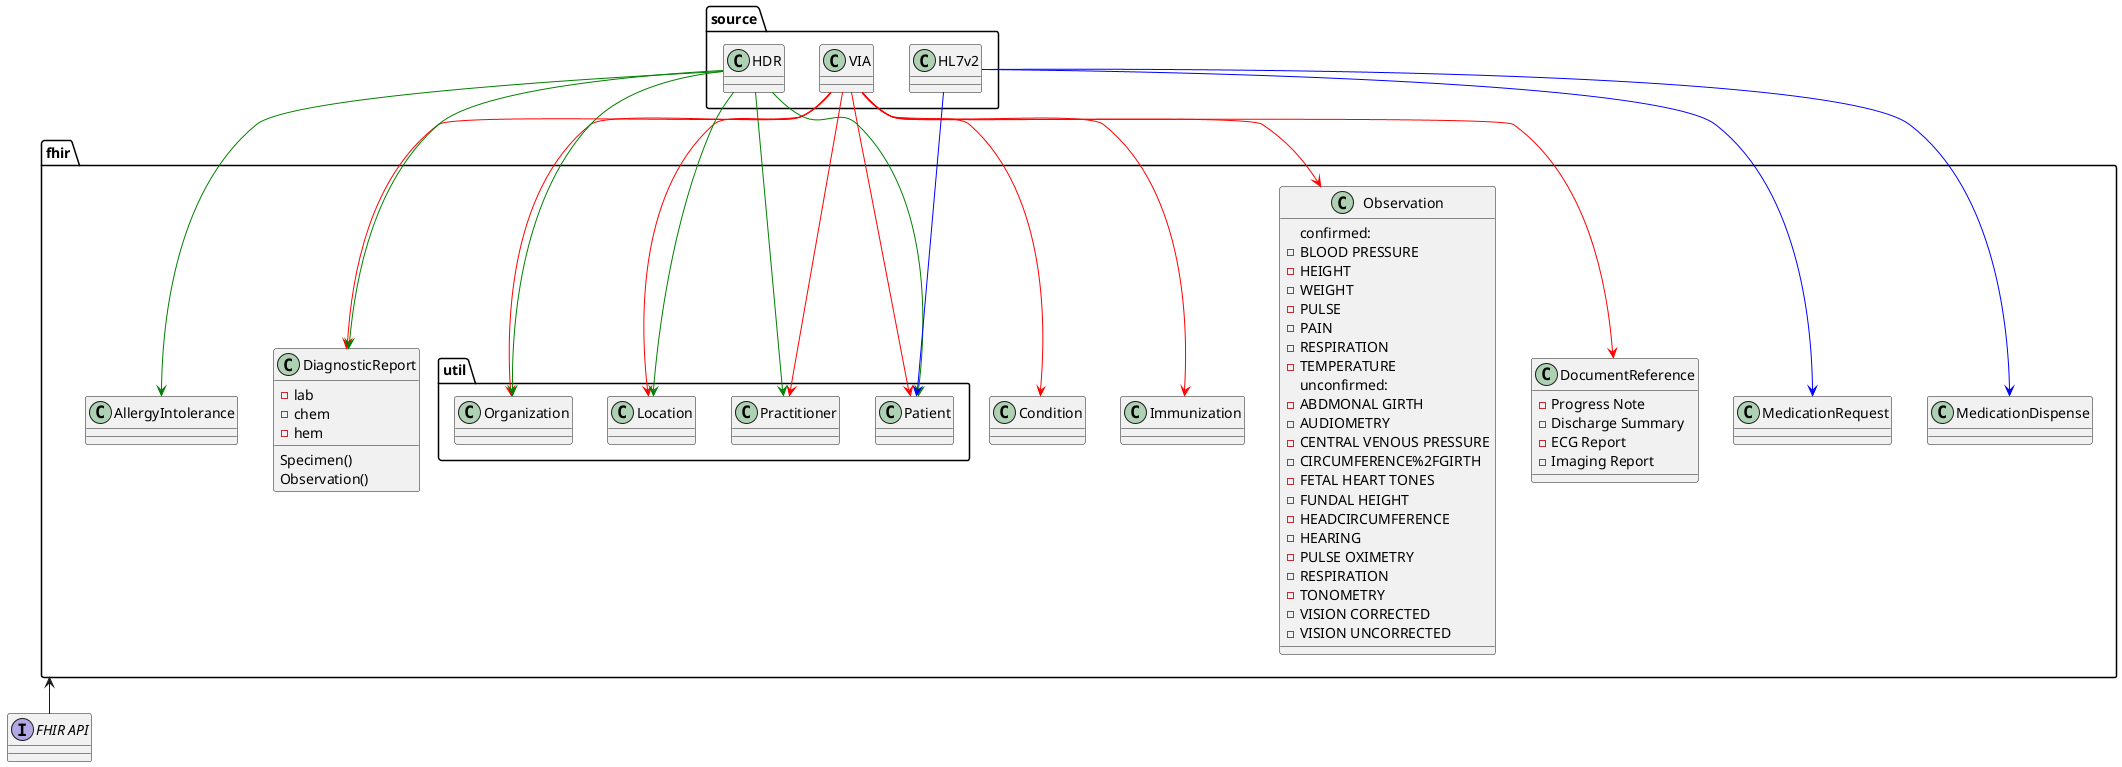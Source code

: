 @startuml


package source {
    class source.HL7v2
    class source.VIA
    class source.HDR
}

package fhir {
    package util {
        class fhir.util.Patient
        class fhir.util.Practitioner
        class fhir.util.Location
        class fhir.util.Organization
    }
    class fhir.AllergyIntolerance
    class fhir.Immunization
    class fhir.Condition
    class fhir.DiagnosticReport {
        - lab
        - chem 
        - hem 
        Specimen()
        Observation()
    }

    class fhir.DocumentReference {
        - Progress Note 
        - Discharge Summary
        - ECG Report
        - Imaging Report
    }
    class fhir.Observation {
confirmed:
- BLOOD PRESSURE 
- HEIGHT
- WEIGHT
- PULSE 
- PAIN 
- RESPIRATION 
- TEMPERATURE 
unconfirmed:
- ABDMONAL GIRTH
- AUDIOMETRY
- CENTRAL VENOUS PRESSURE
- CIRCUMFERENCE%2FGIRTH
- FETAL HEART TONES
- FUNDAL HEIGHT
- HEADCIRCUMFERENCE
- HEARING
- PULSE OXIMETRY
- RESPIRATION
- TONOMETRY
- VISION CORRECTED
- VISION UNCORRECTED
    }
    class fhir.MedicationRequest
    class fhir.MedicationDispense

}

source.HL7v2 -[#blue]down-> fhir.MedicationRequest
source.HL7v2 -[#blue]down-> fhir.MedicationDispense


source.VIA -[#red]down-> fhir.util.Patient
source.VIA -[#red]down-> fhir.util.Practitioner
source.VIA -[#red]down-> fhir.util.Location
source.VIA -[#red]down-> fhir.util.Organization

source.HDR -[#green]down-> fhir.util.Patient
source.HDR -[#green]down-> fhir.util.Practitioner
source.HDR -[#green]down-> fhir.util.Location
source.HDR -[#green]down-> fhir.util.Organization

source.HL7v2 -[#blue]down-> fhir.util.Patient

source.VIA -[#red]down-> fhir.Observation
source.VIA -[#red]down-> fhir.DiagnosticReport

source.VIA -[#red]down-> fhir.Condition
source.VIA -[#red]down-> fhir.DocumentReference
source.VIA -[#red]down-> fhir.Immunization

source.HDR -[#green]down-> fhir.DiagnosticReport
source.HDR -[#green]down-> fhir.AllergyIntolerance

interface "FHIR API" as API 
API -up-> fhir

@enduml